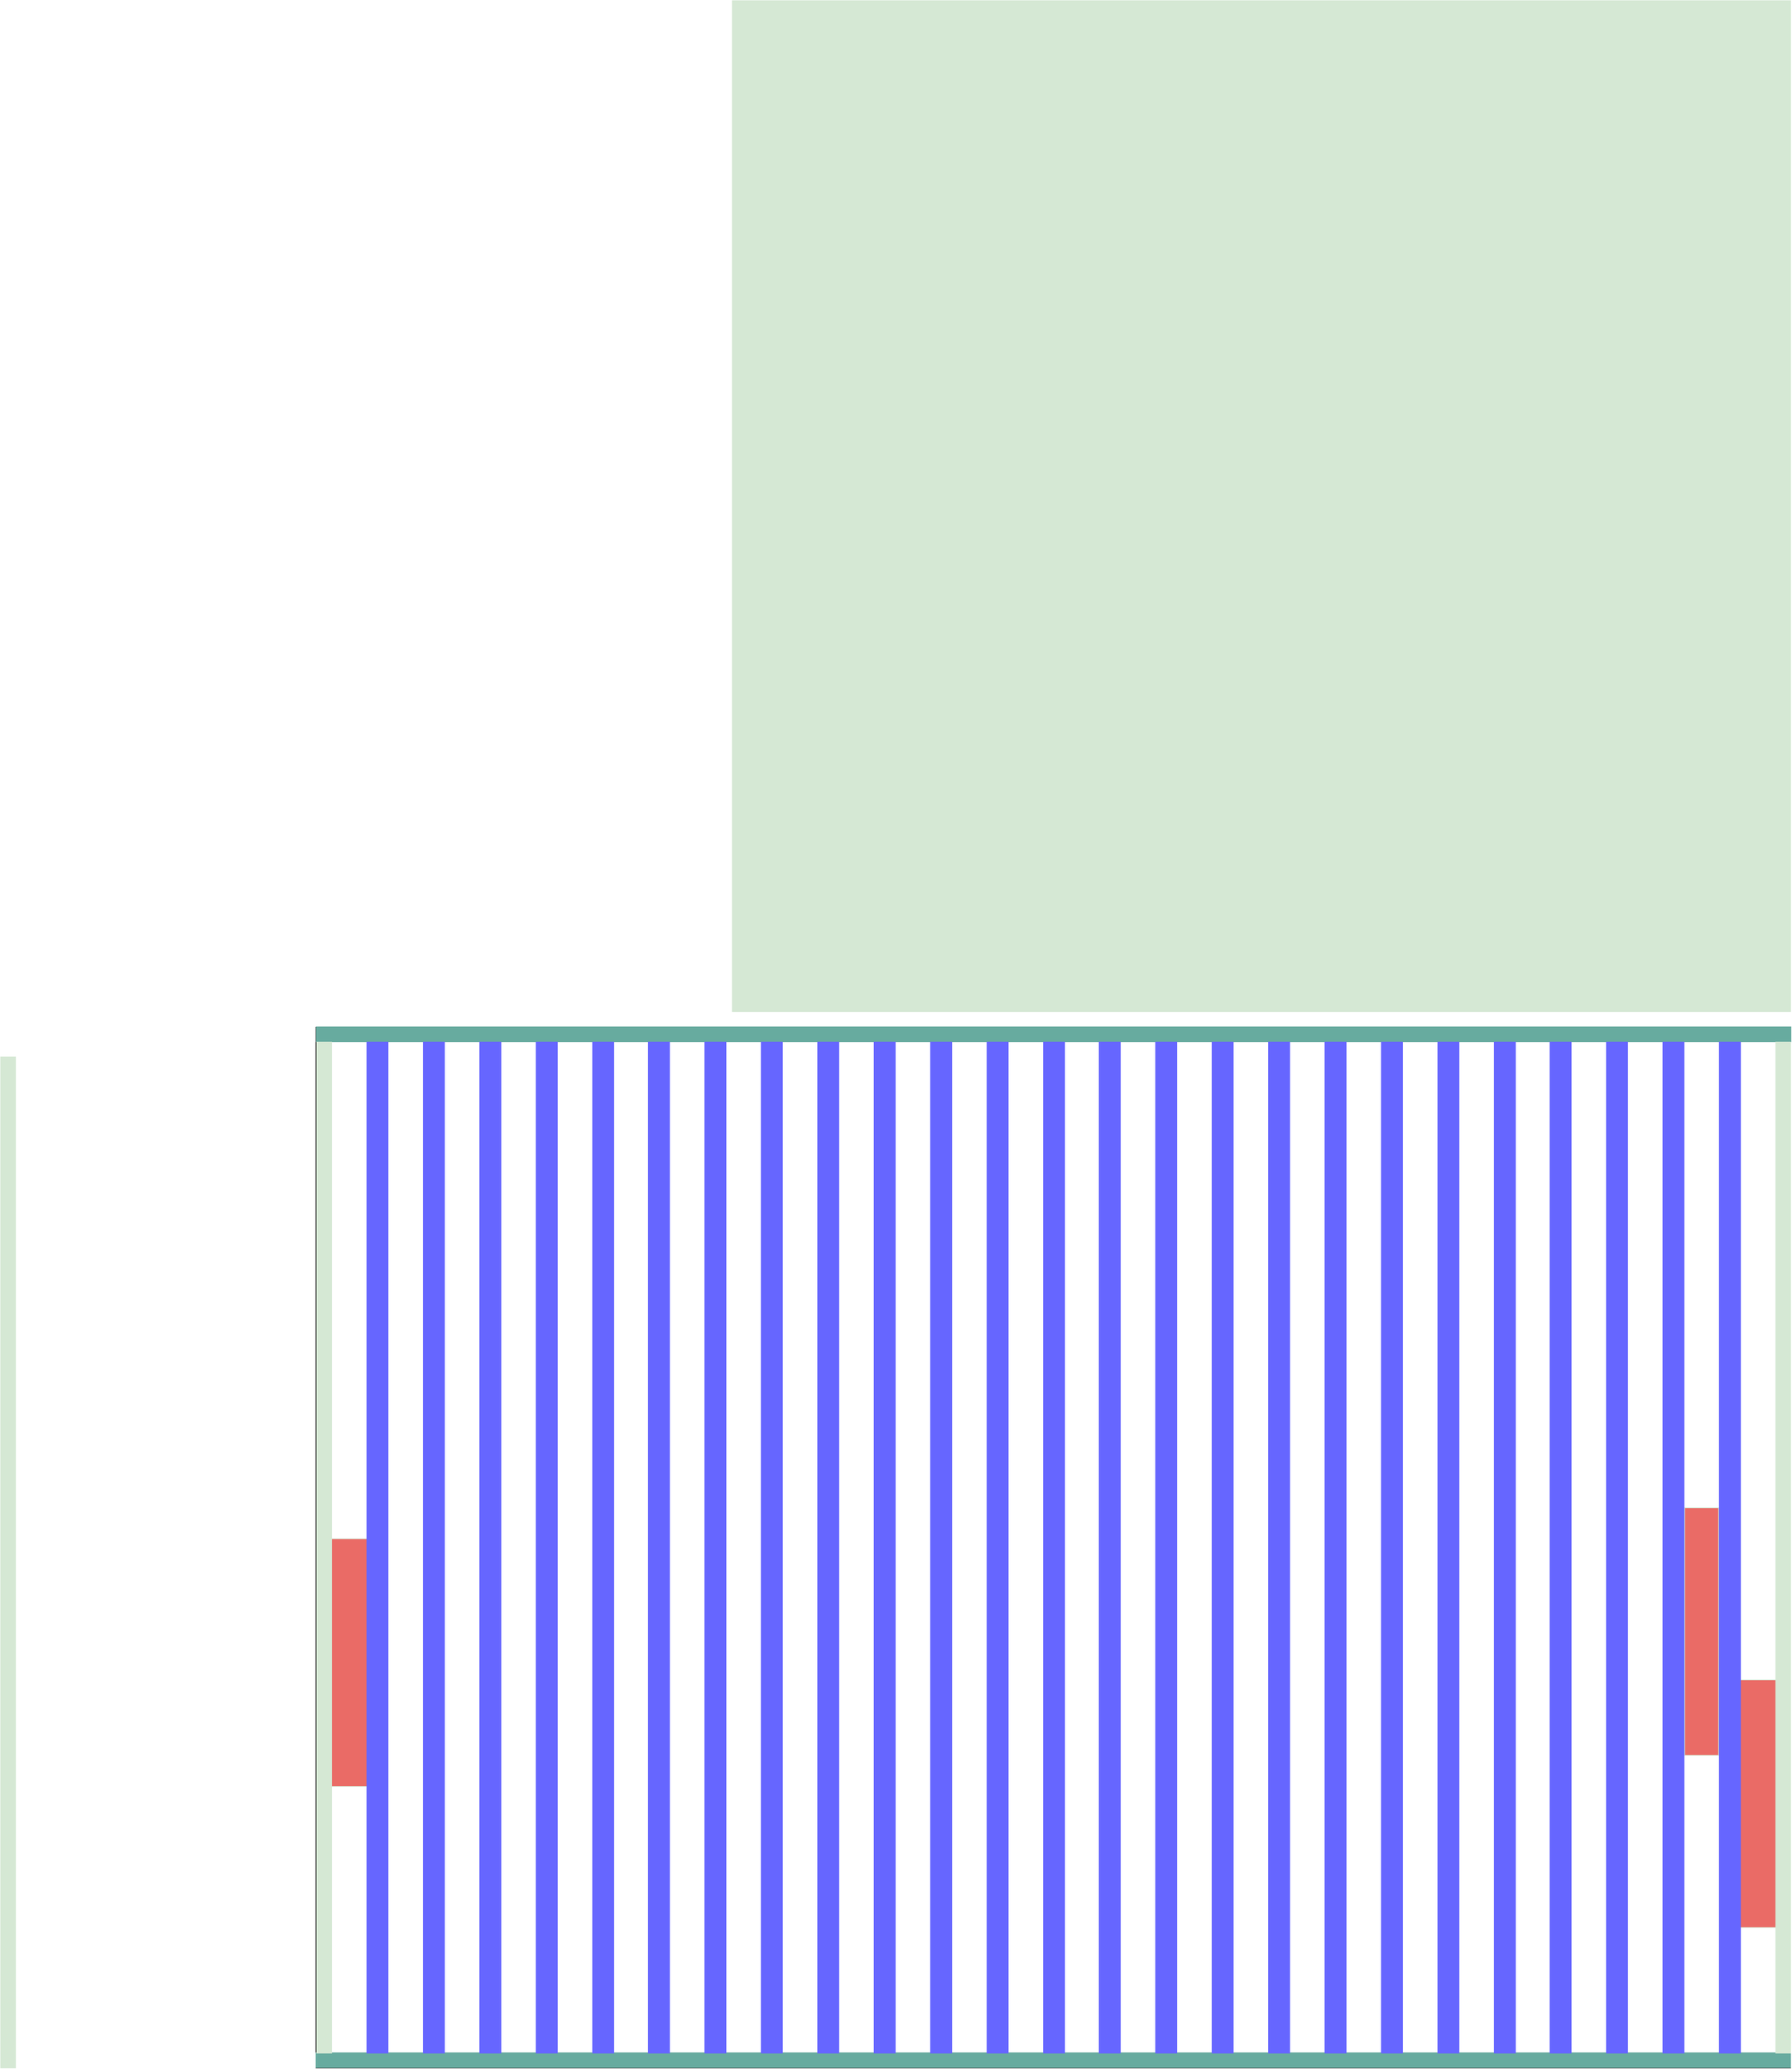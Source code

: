 <mxfile version="24.7.12">
  <diagram name="Page-1" id="JujiUXlHYYviSk_YV650">
    <mxGraphModel dx="6531" dy="5366" grid="0" gridSize="10" guides="1" tooltips="1" connect="1" arrows="1" fold="1" page="1" pageScale="1" pageWidth="827" pageHeight="1169" math="0" shadow="0">
      <root>
        <mxCell id="0" />
        <mxCell id="1" parent="0" />
        <mxCell id="GOBRRxdw49ANM1FNrent-1" value="" style="rounded=0;whiteSpace=wrap;html=1;fillColor=none;" vertex="1" parent="1">
          <mxGeometry x="200" y="160" width="2090" height="1475" as="geometry" />
        </mxCell>
        <mxCell id="GOBRRxdw49ANM1FNrent-2" value="" style="rounded=0;whiteSpace=wrap;html=1;rotation=90;fillColor=#67AB9F;strokeColor=#67AB9F;" vertex="1" parent="1">
          <mxGeometry x="1234.5" y="579" width="21" height="2090" as="geometry" />
        </mxCell>
        <mxCell id="GOBRRxdw49ANM1FNrent-3" value="" style="rounded=0;whiteSpace=wrap;html=1;rotation=90;fillColor=#67AB9F;strokeColor=#67AB9F;" vertex="1" parent="1">
          <mxGeometry x="1235" y="-875" width="21" height="2090" as="geometry" />
        </mxCell>
        <mxCell id="GOBRRxdw49ANM1FNrent-4" value="" style="rounded=0;whiteSpace=wrap;html=1;rotation=0;fillColor=#D5E8D4;strokeColor=#D5E8D4;" vertex="1" parent="1">
          <mxGeometry x="201" y="181" width="21" height="1433" as="geometry" />
        </mxCell>
        <mxCell id="GOBRRxdw49ANM1FNrent-5" value="" style="rounded=0;whiteSpace=wrap;html=1;rotation=0;fillColor=#D5E8D4;strokeColor=#D5E8D4;" vertex="1" parent="1">
          <mxGeometry x="2269" y="181" width="21" height="1433" as="geometry" />
        </mxCell>
        <mxCell id="GOBRRxdw49ANM1FNrent-6" value="" style="rounded=0;whiteSpace=wrap;html=1;rotation=0;fillColor=#6666FF;strokeColor=#6666FF;" vertex="1" parent="1">
          <mxGeometry x="1870" y="181" width="30" height="1433" as="geometry" />
        </mxCell>
        <mxCell id="GOBRRxdw49ANM1FNrent-7" value="" style="rounded=0;whiteSpace=wrap;html=1;rotation=0;fillColor=#D5E8D4;strokeColor=#D5E8D4;" vertex="1" parent="1">
          <mxGeometry x="790" y="-1295" width="1500" height="1433" as="geometry" />
        </mxCell>
        <mxCell id="GOBRRxdw49ANM1FNrent-8" value="" style="rounded=0;whiteSpace=wrap;html=1;rotation=0;fillColor=#D5E8D4;strokeColor=#D5E8D4;" vertex="1" parent="1">
          <mxGeometry x="-247" y="202" width="21" height="1433" as="geometry" />
        </mxCell>
        <mxCell id="GOBRRxdw49ANM1FNrent-9" value="" style="rounded=0;whiteSpace=wrap;html=1;rotation=0;fillColor=#EA6B66;strokeColor=#D5E8D4;" vertex="1" parent="1">
          <mxGeometry x="2219" y="1085" width="50" height="351" as="geometry" />
        </mxCell>
        <mxCell id="GOBRRxdw49ANM1FNrent-10" value="" style="rounded=0;whiteSpace=wrap;html=1;rotation=0;fillColor=#6666FF;strokeColor=#6666FF;" vertex="1" parent="1">
          <mxGeometry x="1470" y="181" width="30" height="1433" as="geometry" />
        </mxCell>
        <mxCell id="GOBRRxdw49ANM1FNrent-11" value="" style="rounded=0;whiteSpace=wrap;html=1;rotation=0;fillColor=#6666FF;strokeColor=#6666FF;" vertex="1" parent="1">
          <mxGeometry x="1790" y="181" width="30" height="1433" as="geometry" />
        </mxCell>
        <mxCell id="GOBRRxdw49ANM1FNrent-12" value="" style="rounded=0;whiteSpace=wrap;html=1;rotation=0;fillColor=#6666FF;strokeColor=#6666FF;" vertex="1" parent="1">
          <mxGeometry x="2189" y="181" width="30" height="1433" as="geometry" />
        </mxCell>
        <mxCell id="GOBRRxdw49ANM1FNrent-13" value="" style="rounded=0;whiteSpace=wrap;html=1;rotation=0;fillColor=#6666FF;strokeColor=#6666FF;" vertex="1" parent="1">
          <mxGeometry x="1630" y="181" width="30" height="1433" as="geometry" />
        </mxCell>
        <mxCell id="GOBRRxdw49ANM1FNrent-14" value="" style="rounded=0;whiteSpace=wrap;html=1;rotation=0;fillColor=#6666FF;strokeColor=#6666FF;" vertex="1" parent="1">
          <mxGeometry x="1710" y="181" width="30" height="1433" as="geometry" />
        </mxCell>
        <mxCell id="GOBRRxdw49ANM1FNrent-15" value="" style="rounded=0;whiteSpace=wrap;html=1;rotation=0;fillColor=#6666FF;strokeColor=#6666FF;" vertex="1" parent="1">
          <mxGeometry x="1550" y="181" width="30" height="1433" as="geometry" />
        </mxCell>
        <mxCell id="GOBRRxdw49ANM1FNrent-16" value="" style="rounded=0;whiteSpace=wrap;html=1;rotation=0;fillColor=#6666FF;strokeColor=#6666FF;" vertex="1" parent="1">
          <mxGeometry x="2029" y="181" width="30" height="1433" as="geometry" />
        </mxCell>
        <mxCell id="GOBRRxdw49ANM1FNrent-17" value="" style="rounded=0;whiteSpace=wrap;html=1;rotation=0;fillColor=#6666FF;strokeColor=#6666FF;" vertex="1" parent="1">
          <mxGeometry x="1949" y="181" width="30" height="1433" as="geometry" />
        </mxCell>
        <mxCell id="GOBRRxdw49ANM1FNrent-18" value="" style="rounded=0;whiteSpace=wrap;html=1;rotation=0;fillColor=#6666FF;strokeColor=#6666FF;" vertex="1" parent="1">
          <mxGeometry x="2109" y="181" width="30" height="1433" as="geometry" />
        </mxCell>
        <mxCell id="GOBRRxdw49ANM1FNrent-21" value="" style="rounded=0;whiteSpace=wrap;html=1;rotation=0;fillColor=#EA6B66;strokeColor=#D5E8D4;" vertex="1" parent="1">
          <mxGeometry x="2140" y="841" width="48" height="351" as="geometry" />
        </mxCell>
        <mxCell id="GOBRRxdw49ANM1FNrent-22" value="" style="rounded=0;whiteSpace=wrap;html=1;rotation=0;fillColor=#EA6B66;strokeColor=#D5E8D4;" vertex="1" parent="1">
          <mxGeometry x="222" y="885" width="50" height="351" as="geometry" />
        </mxCell>
        <mxCell id="GOBRRxdw49ANM1FNrent-33" value="" style="rounded=0;whiteSpace=wrap;html=1;rotation=0;fillColor=#6666FF;strokeColor=#6666FF;" vertex="1" parent="1">
          <mxGeometry x="1071" y="181" width="30" height="1433" as="geometry" />
        </mxCell>
        <mxCell id="GOBRRxdw49ANM1FNrent-34" value="" style="rounded=0;whiteSpace=wrap;html=1;rotation=0;fillColor=#6666FF;strokeColor=#6666FF;" vertex="1" parent="1">
          <mxGeometry x="671" y="181" width="30" height="1433" as="geometry" />
        </mxCell>
        <mxCell id="GOBRRxdw49ANM1FNrent-35" value="" style="rounded=0;whiteSpace=wrap;html=1;rotation=0;fillColor=#6666FF;strokeColor=#6666FF;" vertex="1" parent="1">
          <mxGeometry x="991" y="181" width="30" height="1433" as="geometry" />
        </mxCell>
        <mxCell id="GOBRRxdw49ANM1FNrent-36" value="" style="rounded=0;whiteSpace=wrap;html=1;rotation=0;fillColor=#6666FF;strokeColor=#6666FF;" vertex="1" parent="1">
          <mxGeometry x="1390" y="181" width="30" height="1433" as="geometry" />
        </mxCell>
        <mxCell id="GOBRRxdw49ANM1FNrent-37" value="" style="rounded=0;whiteSpace=wrap;html=1;rotation=0;fillColor=#6666FF;strokeColor=#6666FF;" vertex="1" parent="1">
          <mxGeometry x="831" y="181" width="30" height="1433" as="geometry" />
        </mxCell>
        <mxCell id="GOBRRxdw49ANM1FNrent-38" value="" style="rounded=0;whiteSpace=wrap;html=1;rotation=0;fillColor=#6666FF;strokeColor=#6666FF;" vertex="1" parent="1">
          <mxGeometry x="911" y="181" width="30" height="1433" as="geometry" />
        </mxCell>
        <mxCell id="GOBRRxdw49ANM1FNrent-39" value="" style="rounded=0;whiteSpace=wrap;html=1;rotation=0;fillColor=#6666FF;strokeColor=#6666FF;" vertex="1" parent="1">
          <mxGeometry x="751" y="181" width="30" height="1433" as="geometry" />
        </mxCell>
        <mxCell id="GOBRRxdw49ANM1FNrent-40" value="" style="rounded=0;whiteSpace=wrap;html=1;rotation=0;fillColor=#6666FF;strokeColor=#6666FF;" vertex="1" parent="1">
          <mxGeometry x="1231" y="181" width="30" height="1433" as="geometry" />
        </mxCell>
        <mxCell id="GOBRRxdw49ANM1FNrent-41" value="" style="rounded=0;whiteSpace=wrap;html=1;rotation=0;fillColor=#6666FF;strokeColor=#6666FF;" vertex="1" parent="1">
          <mxGeometry x="1151" y="181" width="30" height="1433" as="geometry" />
        </mxCell>
        <mxCell id="GOBRRxdw49ANM1FNrent-42" value="" style="rounded=0;whiteSpace=wrap;html=1;rotation=0;fillColor=#6666FF;strokeColor=#6666FF;" vertex="1" parent="1">
          <mxGeometry x="1310" y="181" width="30" height="1433" as="geometry" />
        </mxCell>
        <mxCell id="GOBRRxdw49ANM1FNrent-43" value="" style="rounded=0;whiteSpace=wrap;html=1;rotation=0;fillColor=#6666FF;strokeColor=#6666FF;" vertex="1" parent="1">
          <mxGeometry x="272" y="181" width="30" height="1433" as="geometry" />
        </mxCell>
        <mxCell id="GOBRRxdw49ANM1FNrent-44" value="" style="rounded=0;whiteSpace=wrap;html=1;rotation=0;fillColor=#6666FF;strokeColor=#6666FF;" vertex="1" parent="1">
          <mxGeometry x="592" y="181" width="30" height="1433" as="geometry" />
        </mxCell>
        <mxCell id="GOBRRxdw49ANM1FNrent-45" value="" style="rounded=0;whiteSpace=wrap;html=1;rotation=0;fillColor=#6666FF;strokeColor=#6666FF;" vertex="1" parent="1">
          <mxGeometry x="432" y="181" width="30" height="1433" as="geometry" />
        </mxCell>
        <mxCell id="GOBRRxdw49ANM1FNrent-46" value="" style="rounded=0;whiteSpace=wrap;html=1;rotation=0;fillColor=#6666FF;strokeColor=#6666FF;" vertex="1" parent="1">
          <mxGeometry x="512" y="181" width="30" height="1433" as="geometry" />
        </mxCell>
        <mxCell id="GOBRRxdw49ANM1FNrent-47" value="" style="rounded=0;whiteSpace=wrap;html=1;rotation=0;fillColor=#6666FF;strokeColor=#6666FF;" vertex="1" parent="1">
          <mxGeometry x="352" y="181" width="30" height="1433" as="geometry" />
        </mxCell>
      </root>
    </mxGraphModel>
  </diagram>
</mxfile>
